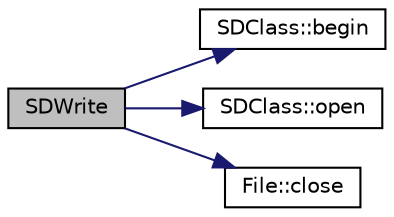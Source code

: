 digraph "SDWrite"
{
  edge [fontname="Helvetica",fontsize="10",labelfontname="Helvetica",labelfontsize="10"];
  node [fontname="Helvetica",fontsize="10",shape=record];
  rankdir="LR";
  Node1 [label="SDWrite",height=0.2,width=0.4,color="black", fillcolor="grey75", style="filled", fontcolor="black"];
  Node1 -> Node2 [color="midnightblue",fontsize="10",style="solid",fontname="Helvetica"];
  Node2 [label="SDClass::begin",height=0.2,width=0.4,color="black", fillcolor="white", style="filled",URL="$class_s_d_class.html#aec226b7ad1f7db8b21b9d625cde89356"];
  Node1 -> Node3 [color="midnightblue",fontsize="10",style="solid",fontname="Helvetica"];
  Node3 [label="SDClass::open",height=0.2,width=0.4,color="black", fillcolor="white", style="filled",URL="$class_s_d_class.html#a02207388d102649d4a17901183c13f18"];
  Node1 -> Node4 [color="midnightblue",fontsize="10",style="solid",fontname="Helvetica"];
  Node4 [label="File::close",height=0.2,width=0.4,color="black", fillcolor="white", style="filled",URL="$class_file.html#a83cbce54d6c3b8c2f417b51f6b3f488c"];
}

